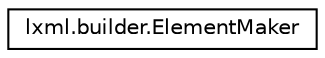 digraph "Graphical Class Hierarchy"
{
 // LATEX_PDF_SIZE
  edge [fontname="Helvetica",fontsize="10",labelfontname="Helvetica",labelfontsize="10"];
  node [fontname="Helvetica",fontsize="10",shape=record];
  rankdir="LR";
  Node0 [label="lxml.builder.ElementMaker",height=0.2,width=0.4,color="black", fillcolor="white", style="filled",URL="$classlxml_1_1builder_1_1ElementMaker.html",tooltip=" "];
}
